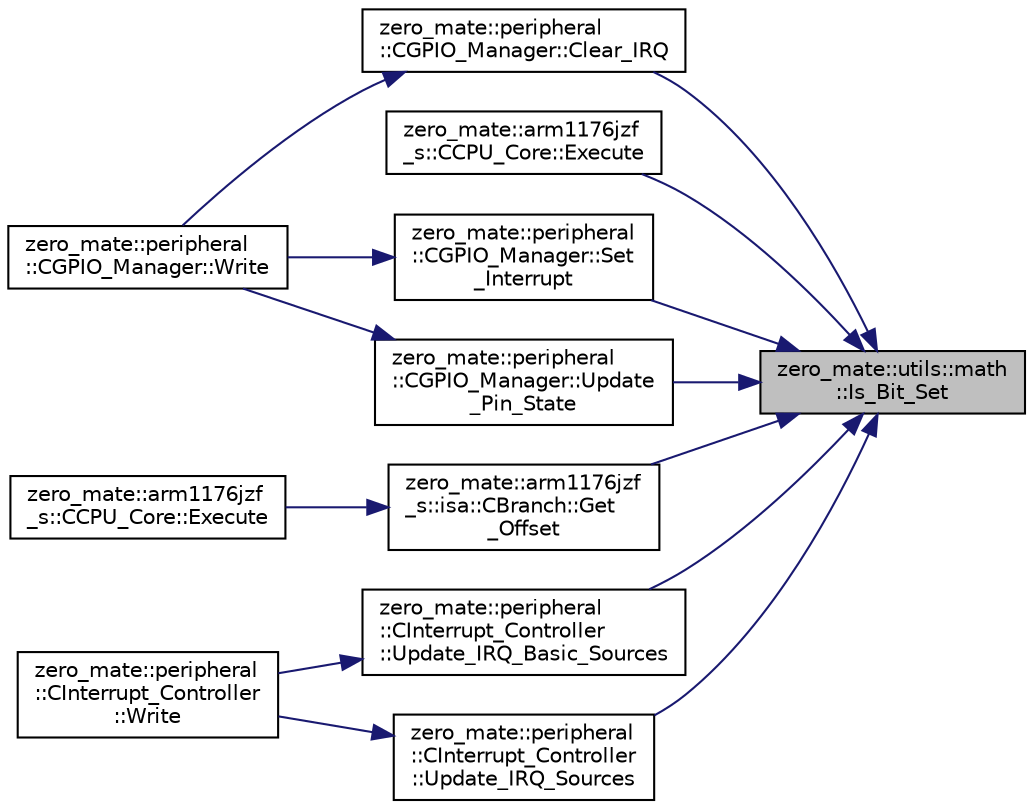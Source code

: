 digraph "zero_mate::utils::math::Is_Bit_Set"
{
 // LATEX_PDF_SIZE
  bgcolor="transparent";
  edge [fontname="Helvetica",fontsize="10",labelfontname="Helvetica",labelfontsize="10"];
  node [fontname="Helvetica",fontsize="10",shape=record];
  rankdir="RL";
  Node1 [label="zero_mate::utils::math\l::Is_Bit_Set",height=0.2,width=0.4,color="black", fillcolor="grey75", style="filled", fontcolor="black",tooltip="Tests whether a bit is set in the given integral variable."];
  Node1 -> Node2 [dir="back",color="midnightblue",fontsize="10",style="solid",fontname="Helvetica"];
  Node2 [label="zero_mate::peripheral\l::CGPIO_Manager::Clear_IRQ",height=0.2,width=0.4,color="black",URL="$classzero__mate_1_1peripheral_1_1CGPIO__Manager.html#a4a4e9cf470ed6f7dbfb3ada75d35e47c",tooltip=" "];
  Node2 -> Node3 [dir="back",color="midnightblue",fontsize="10",style="solid",fontname="Helvetica"];
  Node3 [label="zero_mate::peripheral\l::CGPIO_Manager::Write",height=0.2,width=0.4,color="black",URL="$classzero__mate_1_1peripheral_1_1CGPIO__Manager.html#a26aa957dbb7682447e4ebf9aa078c00c",tooltip=" "];
  Node1 -> Node4 [dir="back",color="midnightblue",fontsize="10",style="solid",fontname="Helvetica"];
  Node4 [label="zero_mate::arm1176jzf\l_s::CCPU_Core::Execute",height=0.2,width=0.4,color="black",URL="$classzero__mate_1_1arm1176jzf__s_1_1CCPU__Core.html#af576acdfa9a998bc49f2203c5be2ab8c",tooltip="Executes a CLZ instruction."];
  Node1 -> Node5 [dir="back",color="midnightblue",fontsize="10",style="solid",fontname="Helvetica"];
  Node5 [label="zero_mate::arm1176jzf\l_s::isa::CBranch::Get\l_Offset",height=0.2,width=0.4,color="black",URL="$classzero__mate_1_1arm1176jzf__s_1_1isa_1_1CBranch.html#a802cd5fadc7952225e152142ab047b0f",tooltip=" "];
  Node5 -> Node6 [dir="back",color="midnightblue",fontsize="10",style="solid",fontname="Helvetica"];
  Node6 [label="zero_mate::arm1176jzf\l_s::CCPU_Core::Execute",height=0.2,width=0.4,color="black",URL="$classzero__mate_1_1arm1176jzf__s_1_1CCPU__Core.html#a529d163f0c99ab60a974589148a22eb2",tooltip="Executes a branch instruction."];
  Node1 -> Node7 [dir="back",color="midnightblue",fontsize="10",style="solid",fontname="Helvetica"];
  Node7 [label="zero_mate::peripheral\l::CGPIO_Manager::Set\l_Interrupt",height=0.2,width=0.4,color="black",URL="$classzero__mate_1_1peripheral_1_1CGPIO__Manager.html#ad29d57528b73baef90b0ca885a297e4d",tooltip=" "];
  Node7 -> Node3 [dir="back",color="midnightblue",fontsize="10",style="solid",fontname="Helvetica"];
  Node1 -> Node8 [dir="back",color="midnightblue",fontsize="10",style="solid",fontname="Helvetica"];
  Node8 [label="zero_mate::peripheral\l::CInterrupt_Controller\l::Update_IRQ_Basic_Sources",height=0.2,width=0.4,color="black",URL="$classzero__mate_1_1peripheral_1_1CInterrupt__Controller.html#a6f074a301f17ac293e1cd4555067461f",tooltip=" "];
  Node8 -> Node9 [dir="back",color="midnightblue",fontsize="10",style="solid",fontname="Helvetica"];
  Node9 [label="zero_mate::peripheral\l::CInterrupt_Controller\l::Write",height=0.2,width=0.4,color="black",URL="$classzero__mate_1_1peripheral_1_1CInterrupt__Controller.html#ab37428109c8e5f862b528417048903f3",tooltip=" "];
  Node1 -> Node10 [dir="back",color="midnightblue",fontsize="10",style="solid",fontname="Helvetica"];
  Node10 [label="zero_mate::peripheral\l::CInterrupt_Controller\l::Update_IRQ_Sources",height=0.2,width=0.4,color="black",URL="$classzero__mate_1_1peripheral_1_1CInterrupt__Controller.html#ae94d5f5a394ae360ab5e57ee4caa97f5",tooltip=" "];
  Node10 -> Node9 [dir="back",color="midnightblue",fontsize="10",style="solid",fontname="Helvetica"];
  Node1 -> Node11 [dir="back",color="midnightblue",fontsize="10",style="solid",fontname="Helvetica"];
  Node11 [label="zero_mate::peripheral\l::CGPIO_Manager::Update\l_Pin_State",height=0.2,width=0.4,color="black",URL="$classzero__mate_1_1peripheral_1_1CGPIO__Manager.html#ae93785da50eefb8a8cc21c1c59a32726",tooltip=" "];
  Node11 -> Node3 [dir="back",color="midnightblue",fontsize="10",style="solid",fontname="Helvetica"];
}
